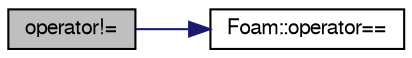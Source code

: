 digraph "operator!="
{
  bgcolor="transparent";
  edge [fontname="FreeSans",fontsize="10",labelfontname="FreeSans",labelfontsize="10"];
  node [fontname="FreeSans",fontsize="10",shape=record];
  rankdir="LR";
  Node2438 [label="operator!=",height=0.2,width=0.4,color="black", fillcolor="grey75", style="filled", fontcolor="black"];
  Node2438 -> Node2439 [color="midnightblue",fontsize="10",style="solid",fontname="FreeSans"];
  Node2439 [label="Foam::operator==",height=0.2,width=0.4,color="black",URL="$a21124.html#a28a45d2e3cca6152b024de57575abbf1"];
}
